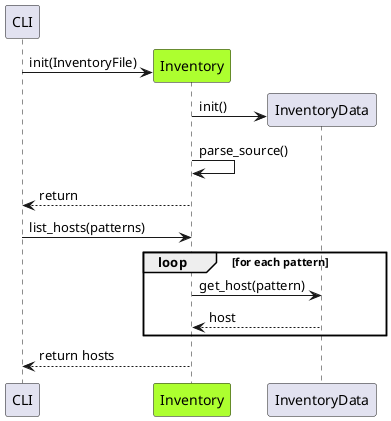 @startuml

participant CLI
participant Inventory #GreenYellow
create Inventory
CLI -> Inventory: init(InventoryFile)
create InventoryData
Inventory->InventoryData: init()
Inventory->Inventory: parse_source()
CLI <-- Inventory: return
CLI -> Inventory: list_hosts(patterns)
loop for each pattern
Inventory -> InventoryData : get_host(pattern)
InventoryData --> Inventory : host
end loop
CLI <-- Inventory: return hosts

@enduml